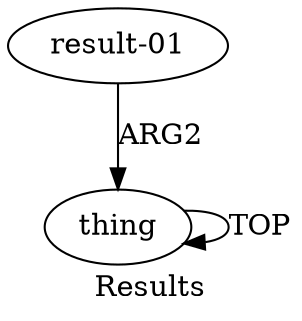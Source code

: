 digraph  {
	graph [label=Results];
	node [label="\N"];
	a1	 [color=black,
		gold_ind=1,
		gold_label="result-01",
		label="result-01",
		test_ind=1,
		test_label="result-01"];
	a0	 [color=black,
		gold_ind=0,
		gold_label=thing,
		label=thing,
		test_ind=0,
		test_label=thing];
	a1 -> a0 [key=0,
	color=black,
	gold_label=ARG2,
	label=ARG2,
	test_label=ARG2];
a0 -> a0 [key=0,
color=black,
gold_label=TOP,
label=TOP,
test_label=TOP];
}
